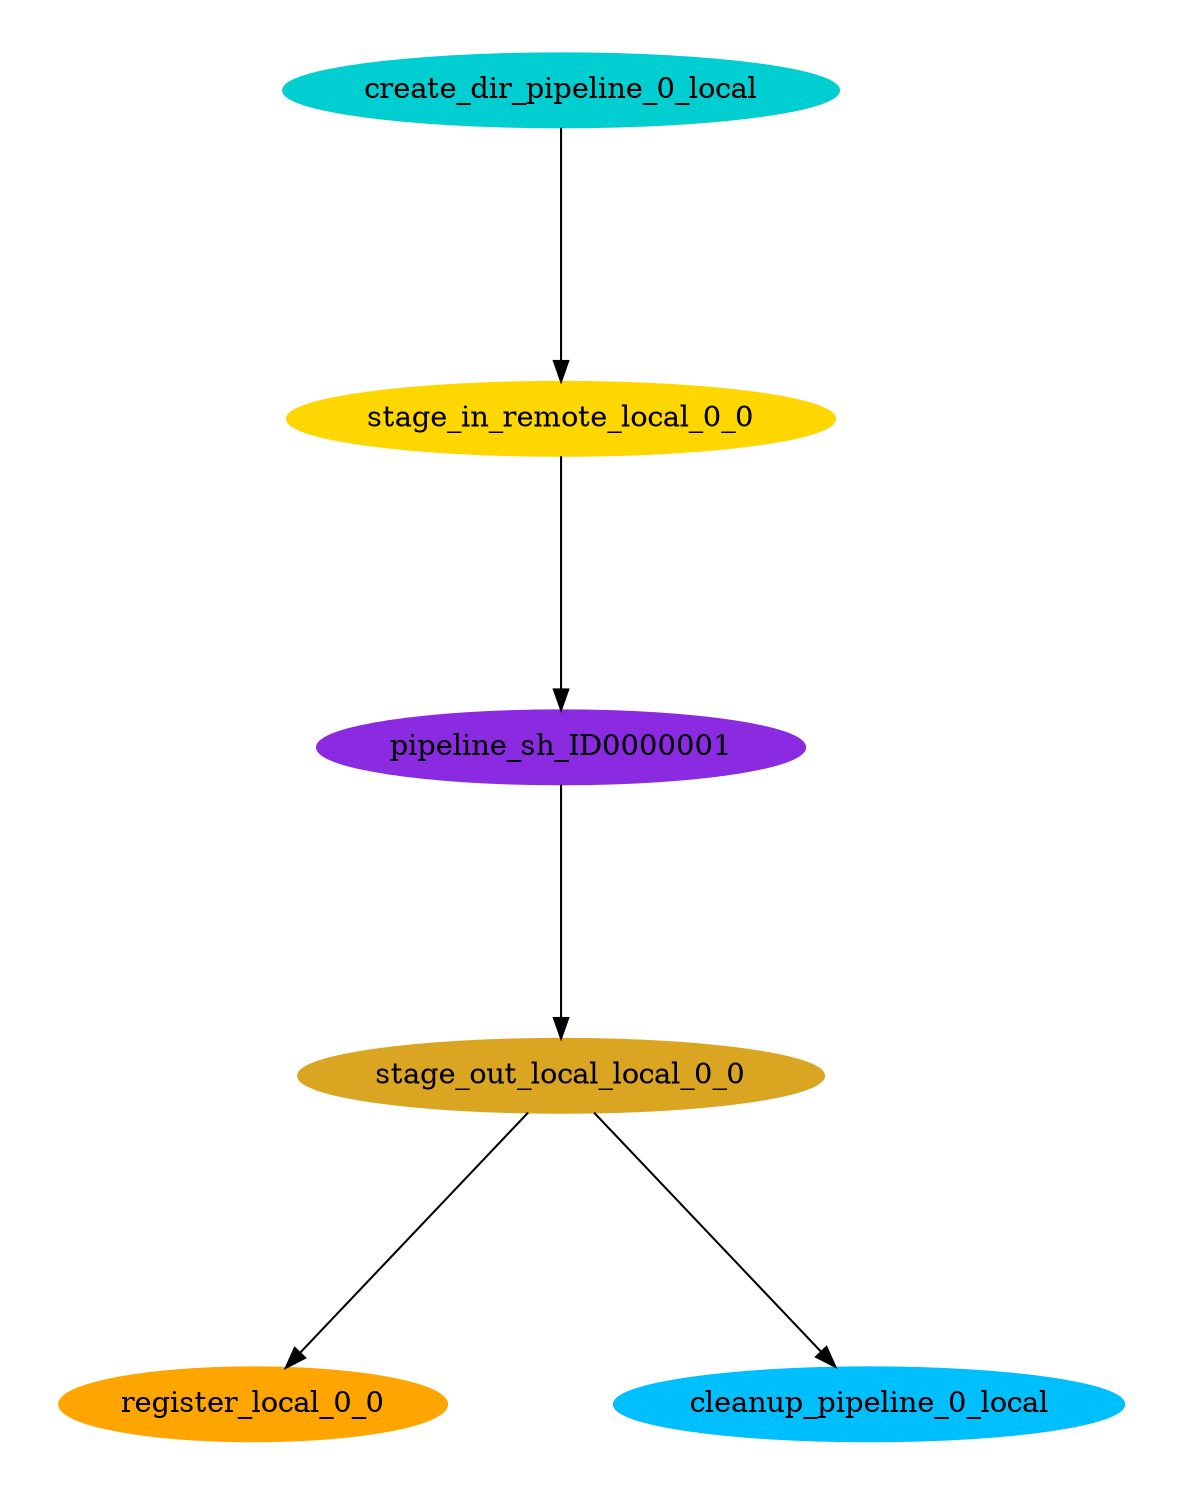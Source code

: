 digraph E {
size="8.0,10.0"
ratio=fill
node [shape=ellipse]
edge [arrowhead=normal, arrowsize=1.0]
	"stage_in_remote_local_0_0" [color=gold,style=filled,label="stage_in_remote_local_0_0"]
	"register_local_0_0" [color=orange,style=filled,label="register_local_0_0"]
	"create_dir_pipeline_0_local" [color=darkturquoise,style=filled,label="create_dir_pipeline_0_local"]
	"stage_out_local_local_0_0" [color=goldenrod,style=filled,label="stage_out_local_local_0_0"]
	"pipeline_sh_ID0000001" [color=blueviolet,style=filled,label="pipeline_sh_ID0000001"]
	"cleanup_pipeline_0_local" [color=deepskyblue,style=filled,label="cleanup_pipeline_0_local"]

	"stage_in_remote_local_0_0" -> "pipeline_sh_ID0000001"
	"create_dir_pipeline_0_local" -> "stage_in_remote_local_0_0"
	"stage_out_local_local_0_0" -> "register_local_0_0"
	"stage_out_local_local_0_0" -> "cleanup_pipeline_0_local"
	"pipeline_sh_ID0000001" -> "stage_out_local_local_0_0"
}
